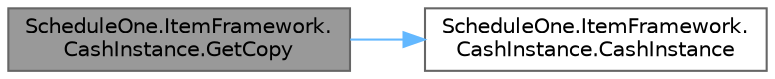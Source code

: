 digraph "ScheduleOne.ItemFramework.CashInstance.GetCopy"
{
 // LATEX_PDF_SIZE
  bgcolor="transparent";
  edge [fontname=Helvetica,fontsize=10,labelfontname=Helvetica,labelfontsize=10];
  node [fontname=Helvetica,fontsize=10,shape=box,height=0.2,width=0.4];
  rankdir="LR";
  Node1 [id="Node000001",label="ScheduleOne.ItemFramework.\lCashInstance.GetCopy",height=0.2,width=0.4,color="gray40", fillcolor="grey60", style="filled", fontcolor="black",tooltip=" "];
  Node1 -> Node2 [id="edge1_Node000001_Node000002",color="steelblue1",style="solid",tooltip=" "];
  Node2 [id="Node000002",label="ScheduleOne.ItemFramework.\lCashInstance.CashInstance",height=0.2,width=0.4,color="grey40", fillcolor="white", style="filled",URL="$class_schedule_one_1_1_item_framework_1_1_cash_instance.html#ae0b1690b572110b0a8c9baa043c6d89d",tooltip=" "];
}
